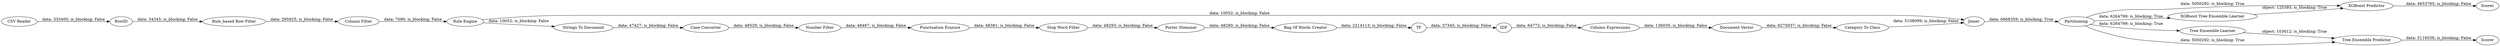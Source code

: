 digraph {
	"-6085877957623814007_20" [label=Partitioning]
	"-6085877957623814007_14" [label=TF]
	"-6085877957623814007_25" [label="XGBoost Predictor"]
	"-6085877957623814007_19" [label=Joiner]
	"-6085877957623814007_8" [label="Case Converter"]
	"-6085877957623814007_24" [label="XGBoost Tree Ensemble Learner"]
	"-6085877957623814007_15" [label=IDF]
	"-6085877957623814007_9" [label="Number Filter"]
	"-6085877957623814007_18" [label="Category To Class"]
	"-6085877957623814007_13" [label="Bag Of Words Creator"]
	"-6085877957623814007_21" [label="Tree Ensemble Learner"]
	"-6085877957623814007_1" [label="CSV Reader"]
	"-6085877957623814007_6" [label="Strings To Document"]
	"-6085877957623814007_2" [label="Rule_based Row Filter"]
	"-6085877957623814007_17" [label="Document Vector"]
	"-6085877957623814007_22" [label="Tree Ensemble Predictor"]
	"-6085877957623814007_12" [label="Porter Stemmer"]
	"-6085877957623814007_5" [label="Column Filter"]
	"-6085877957623814007_16" [label="Column Expressions"]
	"-6085877957623814007_26" [label=Scorer]
	"-6085877957623814007_23" [label=Scorer]
	"-6085877957623814007_10" [label="Punctuation Erasure"]
	"-6085877957623814007_11" [label="Stop Word Filter"]
	"-6085877957623814007_7" [label=RowID]
	"-6085877957623814007_3" [label="Rule Engine"]
	"-6085877957623814007_9" -> "-6085877957623814007_10" [label="data: 48487; is_blocking: False"]
	"-6085877957623814007_8" -> "-6085877957623814007_9" [label="data: 48529; is_blocking: False"]
	"-6085877957623814007_11" -> "-6085877957623814007_12" [label="data: 48293; is_blocking: False"]
	"-6085877957623814007_3" -> "-6085877957623814007_19" [label="data: 10052; is_blocking: False"]
	"-6085877957623814007_1" -> "-6085877957623814007_7" [label="data: 333405; is_blocking: False"]
	"-6085877957623814007_19" -> "-6085877957623814007_20" [label="data: 6668359; is_blocking: True"]
	"-6085877957623814007_25" -> "-6085877957623814007_26" [label="data: 4653765; is_blocking: False"]
	"-6085877957623814007_18" -> "-6085877957623814007_19" [label="data: 5108099; is_blocking: False"]
	"-6085877957623814007_22" -> "-6085877957623814007_23" [label="data: 5116036; is_blocking: False"]
	"-6085877957623814007_16" -> "-6085877957623814007_17" [label="data: 136035; is_blocking: False"]
	"-6085877957623814007_15" -> "-6085877957623814007_16" [label="data: 64772; is_blocking: False"]
	"-6085877957623814007_3" -> "-6085877957623814007_6" [label="data: 10052; is_blocking: False"]
	"-6085877957623814007_5" -> "-6085877957623814007_3" [label="data: 7090; is_blocking: False"]
	"-6085877957623814007_14" -> "-6085877957623814007_15" [label="data: 37345; is_blocking: False"]
	"-6085877957623814007_20" -> "-6085877957623814007_24" [label="data: 6264799; is_blocking: True"]
	"-6085877957623814007_13" -> "-6085877957623814007_14" [label="data: 2214113; is_blocking: False"]
	"-6085877957623814007_17" -> "-6085877957623814007_18" [label="data: 6275037; is_blocking: False"]
	"-6085877957623814007_20" -> "-6085877957623814007_22" [label="data: 5050292; is_blocking: True"]
	"-6085877957623814007_24" -> "-6085877957623814007_25" [label="object: 125393; is_blocking: True"]
	"-6085877957623814007_6" -> "-6085877957623814007_8" [label="data: 47427; is_blocking: False"]
	"-6085877957623814007_20" -> "-6085877957623814007_21" [label="data: 6264799; is_blocking: True"]
	"-6085877957623814007_21" -> "-6085877957623814007_22" [label="object: 103612; is_blocking: True"]
	"-6085877957623814007_10" -> "-6085877957623814007_11" [label="data: 48381; is_blocking: False"]
	"-6085877957623814007_2" -> "-6085877957623814007_5" [label="data: 295925; is_blocking: False"]
	"-6085877957623814007_7" -> "-6085877957623814007_2" [label="data: 34345; is_blocking: False"]
	"-6085877957623814007_12" -> "-6085877957623814007_13" [label="data: 48290; is_blocking: False"]
	"-6085877957623814007_20" -> "-6085877957623814007_25" [label="data: 5050292; is_blocking: True"]
	rankdir=LR
}
